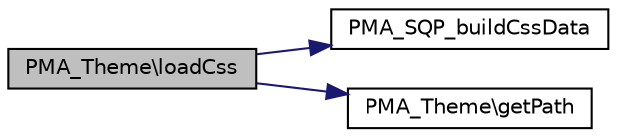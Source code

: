 digraph G
{
  edge [fontname="Helvetica",fontsize="10",labelfontname="Helvetica",labelfontsize="10"];
  node [fontname="Helvetica",fontsize="10",shape=record];
  rankdir="LR";
  Node1 [label="PMA_Theme\\loadCss",height=0.2,width=0.4,color="black", fillcolor="grey75", style="filled" fontcolor="black"];
  Node1 -> Node2 [color="midnightblue",fontsize="10",style="solid",fontname="Helvetica"];
  Node2 [label="PMA_SQP_buildCssData",height=0.2,width=0.4,color="black", fillcolor="white", style="filled",URL="$sqlparser_8lib_8php.html#ae5d685b675a3060642c25c73834ff4c9",tooltip="Builds CSS rules used for html formatted SQL queries."];
  Node1 -> Node3 [color="midnightblue",fontsize="10",style="solid",fontname="Helvetica"];
  Node3 [label="PMA_Theme\\getPath",height=0.2,width=0.4,color="black", fillcolor="white", style="filled",URL="$classPMA__Theme.html#ad1f1b40090e2cf8202e0579b137c0792",tooltip="returns path to theme"];
}
